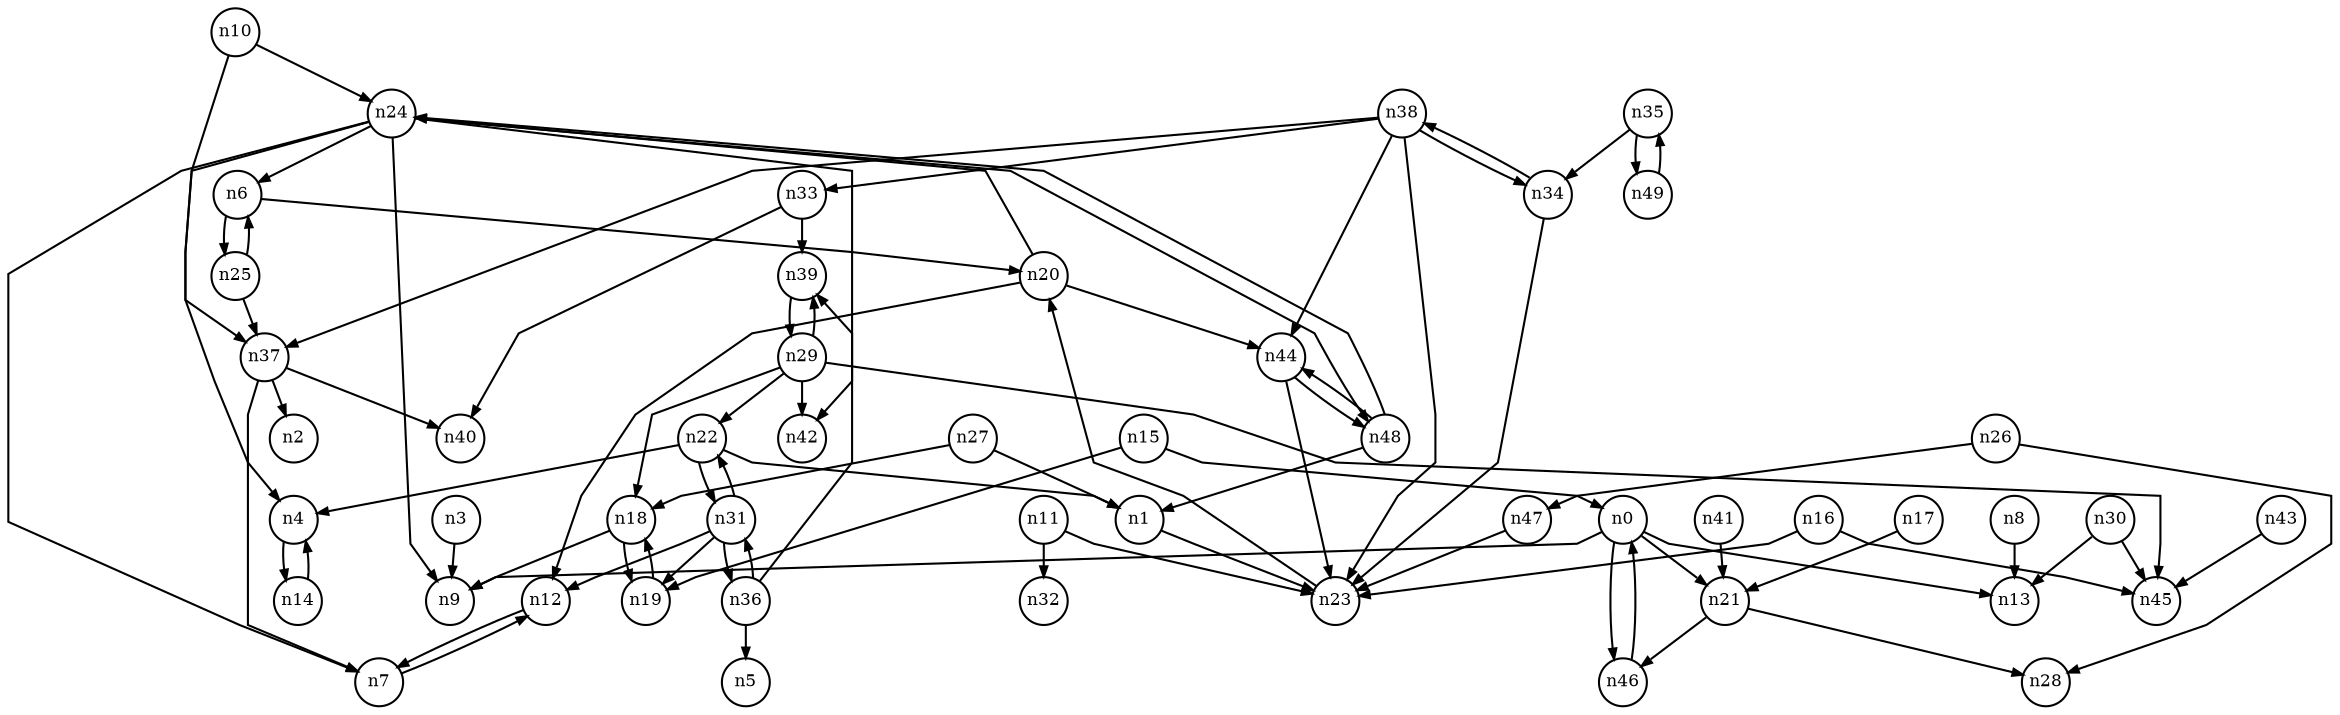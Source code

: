 digraph G{
splines=polyline;
ranksep=0.22;
nodesep=0.22;
nodesize=0.16;
fontsize=8
edge [arrowsize=0.5]
node [fontsize=8 shape=circle width=0.32 fixedsize=shape];

n0 -> n9
n0 -> n13
n0 -> n21
n0 -> n46
n21 -> n28
n21 -> n46
n23 -> n20
n1 -> n23
n3 -> n9
n20 -> n12
n20 -> n44
n20 -> n24
n6 -> n20
n6 -> n25
n8 -> n13
n24 -> n4
n24 -> n6
n24 -> n7
n24 -> n9
n24 -> n42
n24 -> n48
n10 -> n24
n10 -> n37
n37 -> n2
n37 -> n7
n37 -> n40
n11 -> n23
n11 -> n32
n7 -> n12
n12 -> n7
n4 -> n14
n14 -> n4
n15 -> n0
n15 -> n19
n19 -> n18
n16 -> n23
n16 -> n45
n17 -> n21
n18 -> n9
n18 -> n19
n44 -> n23
n44 -> n48
n22 -> n1
n22 -> n4
n22 -> n31
n25 -> n6
n25 -> n37
n26 -> n28
n26 -> n47
n47 -> n23
n27 -> n1
n27 -> n18
n29 -> n18
n29 -> n22
n29 -> n39
n29 -> n42
n29 -> n45
n39 -> n29
n30 -> n13
n30 -> n45
n31 -> n12
n31 -> n19
n31 -> n22
n31 -> n36
n36 -> n5
n36 -> n39
n36 -> n31
n33 -> n39
n33 -> n40
n34 -> n23
n34 -> n38
n35 -> n34
n35 -> n49
n49 -> n35
n38 -> n23
n38 -> n33
n38 -> n34
n38 -> n37
n38 -> n44
n41 -> n21
n43 -> n45
n46 -> n0
n48 -> n1
n48 -> n24
n48 -> n44
}

